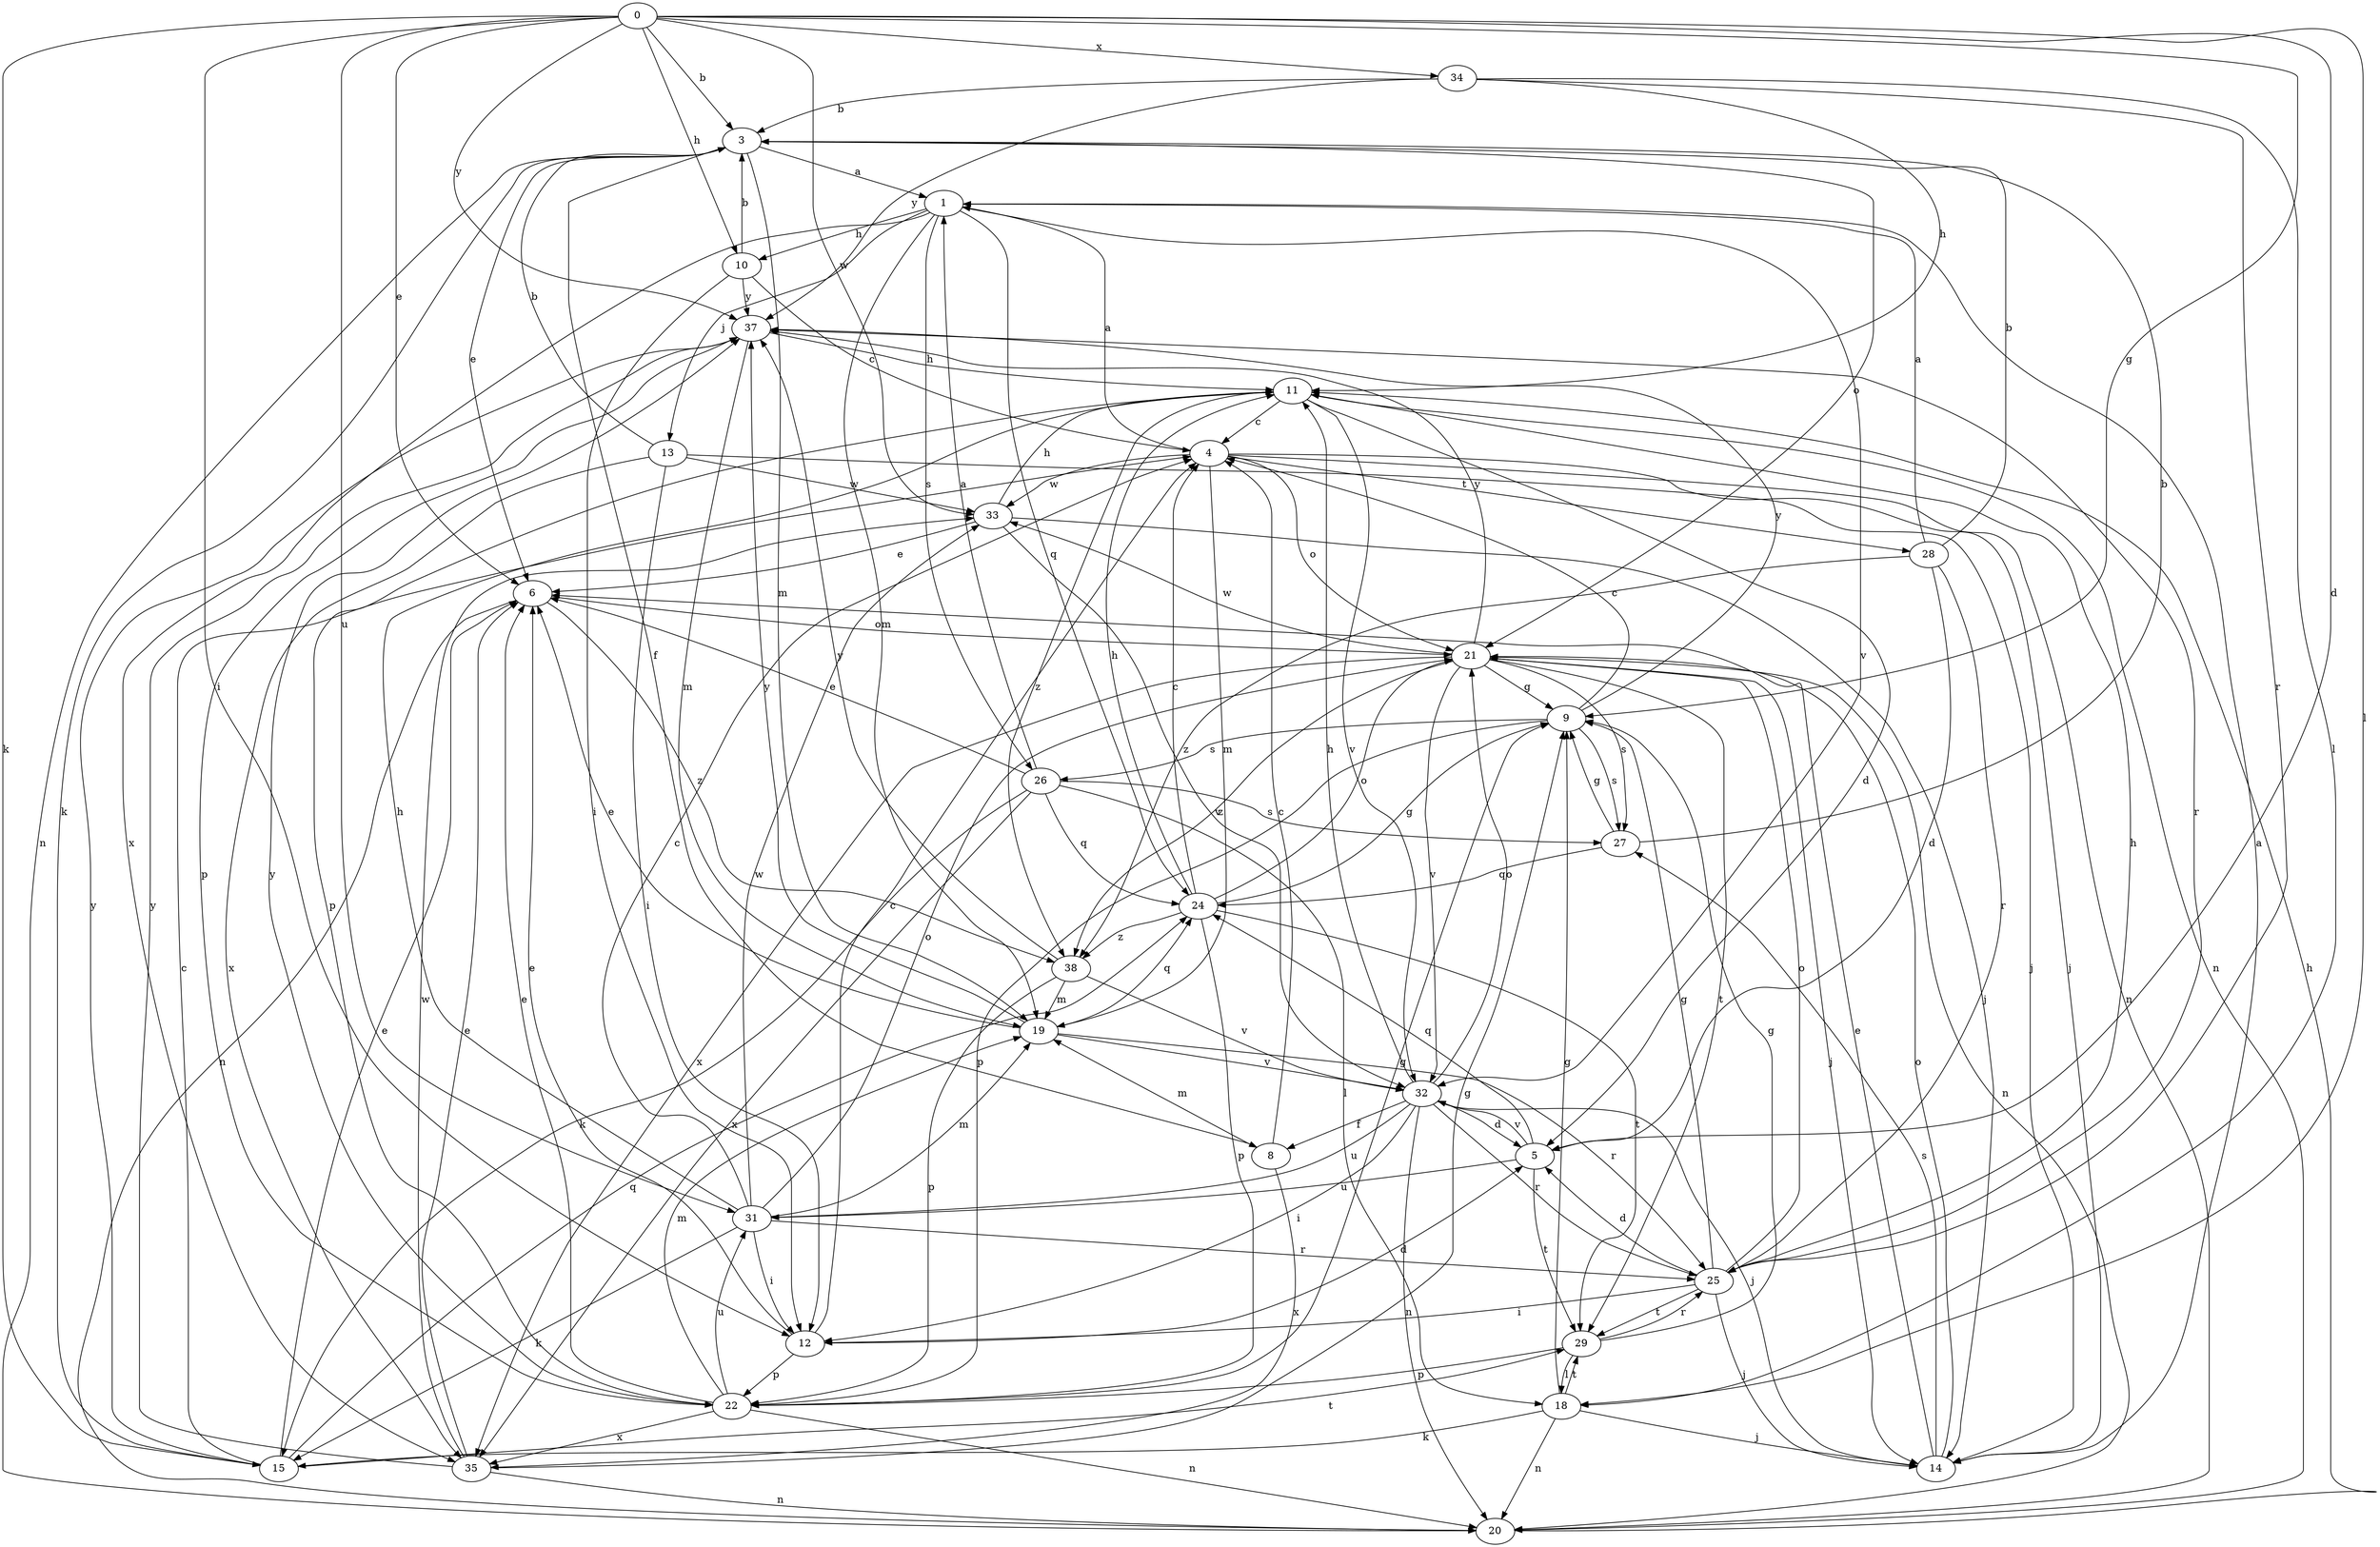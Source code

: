 strict digraph  {
0;
1;
3;
4;
5;
6;
8;
9;
10;
11;
12;
13;
14;
15;
18;
19;
20;
21;
22;
24;
25;
26;
27;
28;
29;
31;
32;
33;
34;
35;
37;
38;
0 -> 3  [label=b];
0 -> 5  [label=d];
0 -> 6  [label=e];
0 -> 9  [label=g];
0 -> 10  [label=h];
0 -> 12  [label=i];
0 -> 15  [label=k];
0 -> 18  [label=l];
0 -> 31  [label=u];
0 -> 33  [label=w];
0 -> 34  [label=x];
0 -> 37  [label=y];
1 -> 10  [label=h];
1 -> 13  [label=j];
1 -> 19  [label=m];
1 -> 24  [label=q];
1 -> 26  [label=s];
1 -> 32  [label=v];
1 -> 35  [label=x];
3 -> 1  [label=a];
3 -> 6  [label=e];
3 -> 8  [label=f];
3 -> 15  [label=k];
3 -> 19  [label=m];
3 -> 20  [label=n];
3 -> 21  [label=o];
4 -> 1  [label=a];
4 -> 14  [label=j];
4 -> 19  [label=m];
4 -> 20  [label=n];
4 -> 21  [label=o];
4 -> 28  [label=t];
4 -> 33  [label=w];
5 -> 24  [label=q];
5 -> 29  [label=t];
5 -> 31  [label=u];
5 -> 32  [label=v];
6 -> 20  [label=n];
6 -> 21  [label=o];
6 -> 38  [label=z];
8 -> 4  [label=c];
8 -> 19  [label=m];
8 -> 35  [label=x];
9 -> 4  [label=c];
9 -> 22  [label=p];
9 -> 26  [label=s];
9 -> 27  [label=s];
9 -> 37  [label=y];
10 -> 3  [label=b];
10 -> 4  [label=c];
10 -> 12  [label=i];
10 -> 37  [label=y];
11 -> 4  [label=c];
11 -> 5  [label=d];
11 -> 20  [label=n];
11 -> 22  [label=p];
11 -> 32  [label=v];
11 -> 38  [label=z];
12 -> 4  [label=c];
12 -> 5  [label=d];
12 -> 6  [label=e];
12 -> 22  [label=p];
13 -> 3  [label=b];
13 -> 12  [label=i];
13 -> 14  [label=j];
13 -> 33  [label=w];
13 -> 35  [label=x];
14 -> 1  [label=a];
14 -> 6  [label=e];
14 -> 21  [label=o];
14 -> 27  [label=s];
15 -> 4  [label=c];
15 -> 6  [label=e];
15 -> 24  [label=q];
15 -> 29  [label=t];
15 -> 37  [label=y];
18 -> 9  [label=g];
18 -> 14  [label=j];
18 -> 15  [label=k];
18 -> 20  [label=n];
18 -> 29  [label=t];
19 -> 6  [label=e];
19 -> 24  [label=q];
19 -> 25  [label=r];
19 -> 32  [label=v];
19 -> 37  [label=y];
20 -> 11  [label=h];
21 -> 9  [label=g];
21 -> 14  [label=j];
21 -> 20  [label=n];
21 -> 27  [label=s];
21 -> 29  [label=t];
21 -> 32  [label=v];
21 -> 33  [label=w];
21 -> 35  [label=x];
21 -> 37  [label=y];
21 -> 38  [label=z];
22 -> 6  [label=e];
22 -> 9  [label=g];
22 -> 19  [label=m];
22 -> 20  [label=n];
22 -> 31  [label=u];
22 -> 35  [label=x];
22 -> 37  [label=y];
24 -> 4  [label=c];
24 -> 9  [label=g];
24 -> 11  [label=h];
24 -> 21  [label=o];
24 -> 22  [label=p];
24 -> 29  [label=t];
24 -> 38  [label=z];
25 -> 5  [label=d];
25 -> 9  [label=g];
25 -> 11  [label=h];
25 -> 12  [label=i];
25 -> 14  [label=j];
25 -> 21  [label=o];
25 -> 29  [label=t];
26 -> 1  [label=a];
26 -> 6  [label=e];
26 -> 15  [label=k];
26 -> 18  [label=l];
26 -> 24  [label=q];
26 -> 27  [label=s];
26 -> 35  [label=x];
27 -> 3  [label=b];
27 -> 9  [label=g];
27 -> 24  [label=q];
28 -> 1  [label=a];
28 -> 3  [label=b];
28 -> 5  [label=d];
28 -> 25  [label=r];
28 -> 38  [label=z];
29 -> 9  [label=g];
29 -> 18  [label=l];
29 -> 22  [label=p];
29 -> 25  [label=r];
31 -> 4  [label=c];
31 -> 11  [label=h];
31 -> 12  [label=i];
31 -> 15  [label=k];
31 -> 19  [label=m];
31 -> 21  [label=o];
31 -> 25  [label=r];
31 -> 33  [label=w];
32 -> 5  [label=d];
32 -> 8  [label=f];
32 -> 11  [label=h];
32 -> 12  [label=i];
32 -> 14  [label=j];
32 -> 20  [label=n];
32 -> 21  [label=o];
32 -> 25  [label=r];
32 -> 31  [label=u];
33 -> 6  [label=e];
33 -> 11  [label=h];
33 -> 14  [label=j];
33 -> 32  [label=v];
34 -> 3  [label=b];
34 -> 11  [label=h];
34 -> 18  [label=l];
34 -> 25  [label=r];
34 -> 37  [label=y];
35 -> 6  [label=e];
35 -> 9  [label=g];
35 -> 20  [label=n];
35 -> 33  [label=w];
35 -> 37  [label=y];
37 -> 11  [label=h];
37 -> 19  [label=m];
37 -> 22  [label=p];
37 -> 25  [label=r];
38 -> 19  [label=m];
38 -> 22  [label=p];
38 -> 32  [label=v];
38 -> 37  [label=y];
}
